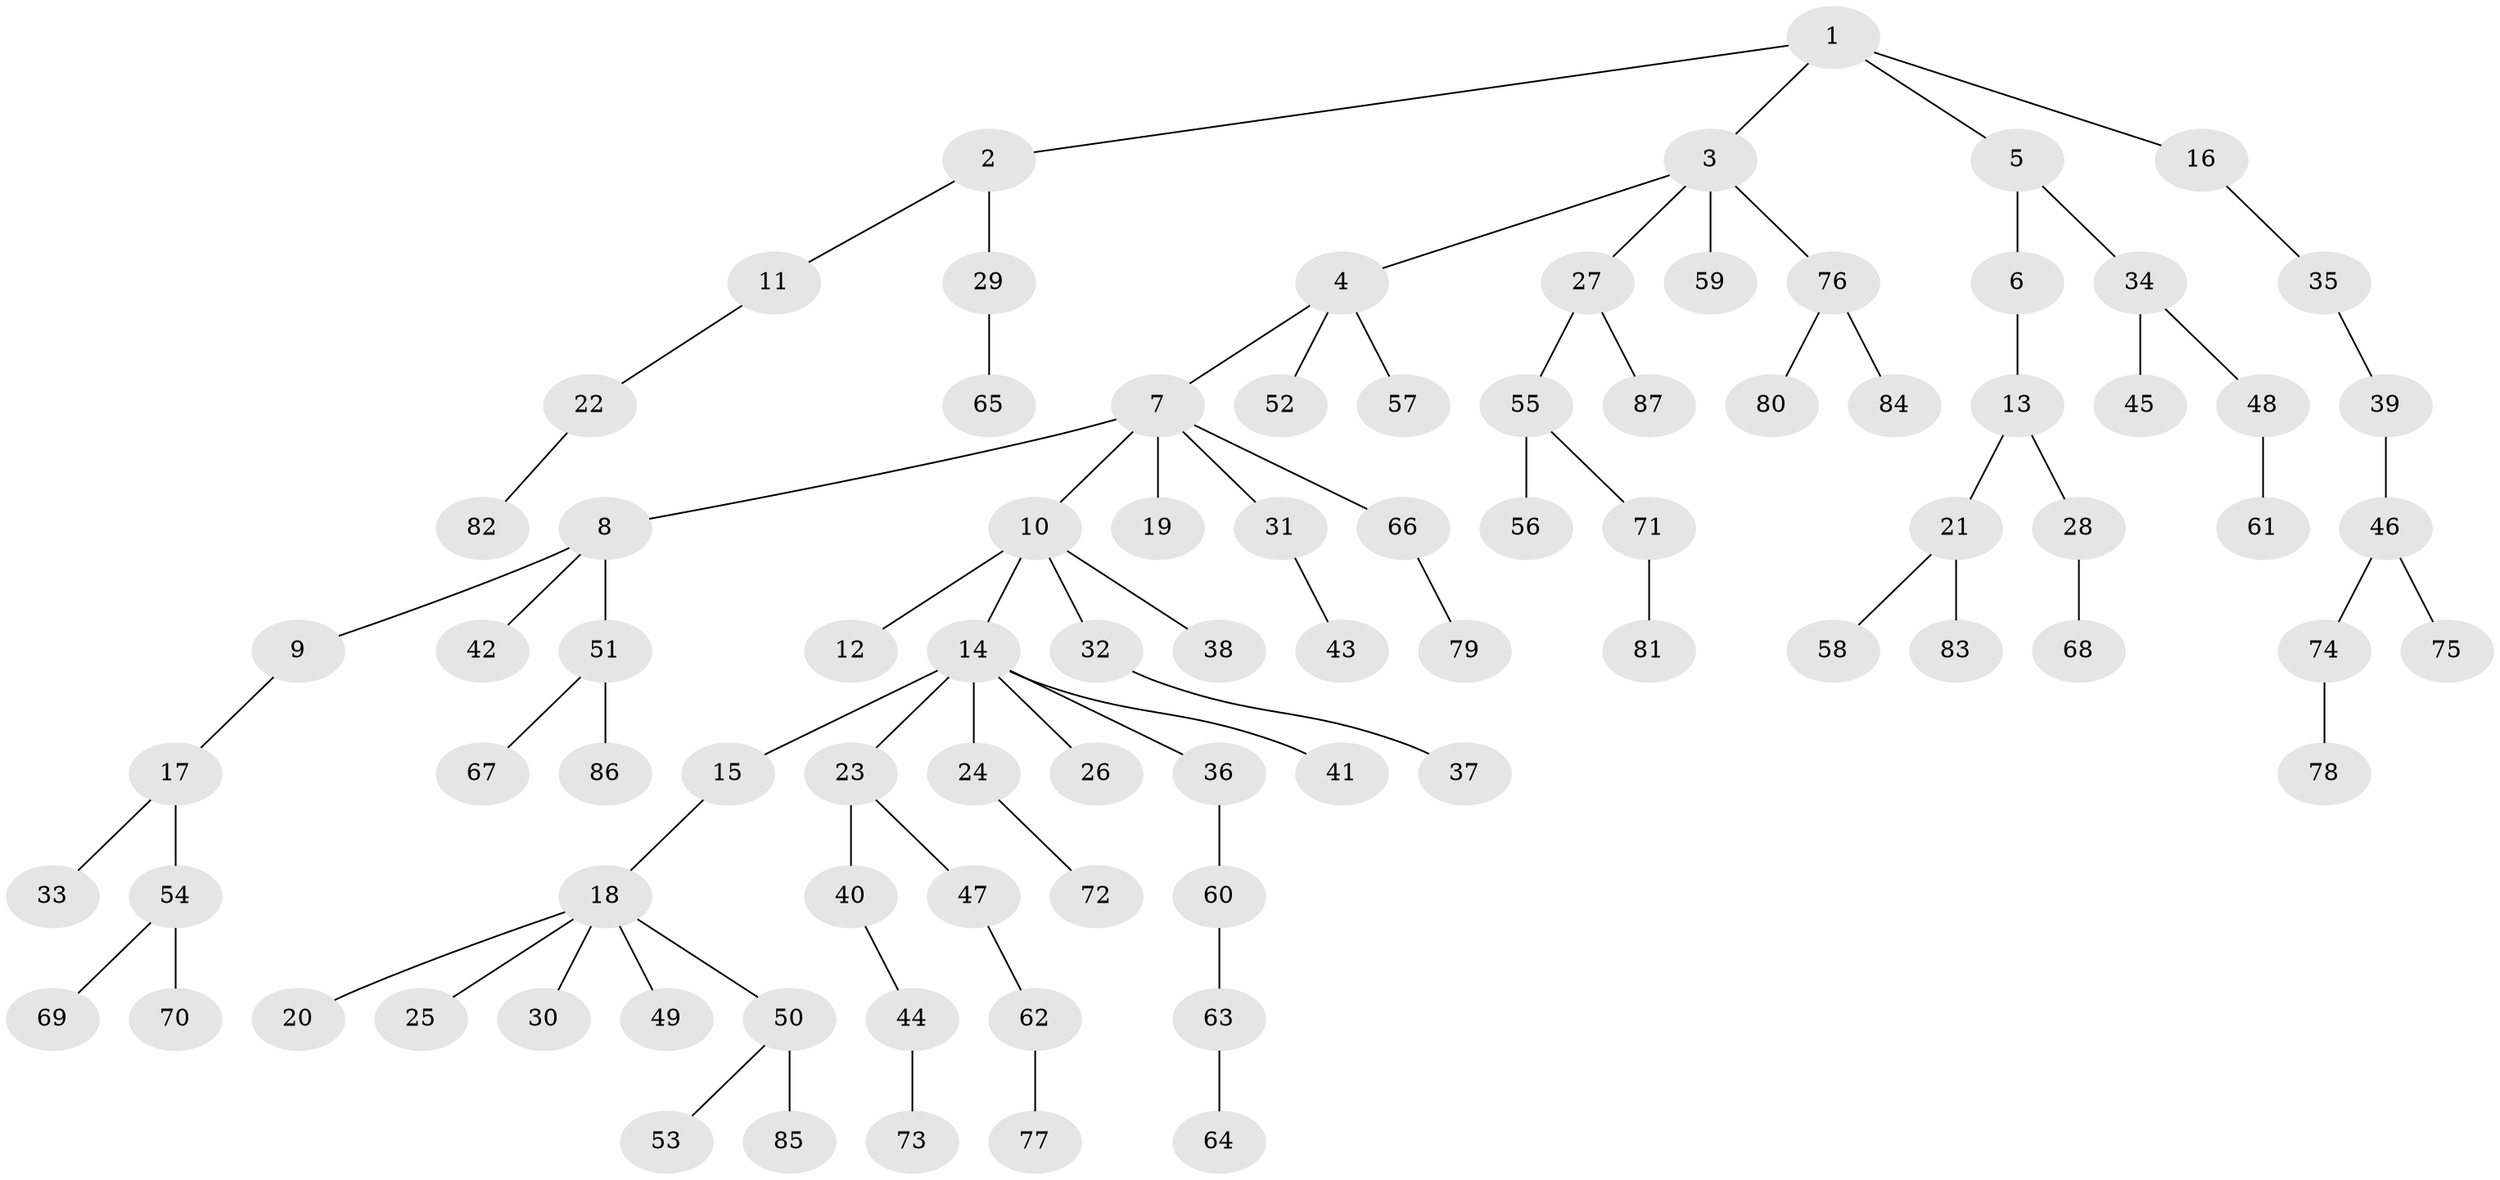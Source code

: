 // original degree distribution, {5: 0.032520325203252036, 3: 0.12195121951219512, 4: 0.06504065040650407, 1: 0.5203252032520326, 6: 0.016260162601626018, 2: 0.22764227642276422, 8: 0.008130081300813009, 7: 0.008130081300813009}
// Generated by graph-tools (version 1.1) at 2025/51/03/04/25 22:51:36]
// undirected, 87 vertices, 86 edges
graph export_dot {
  node [color=gray90,style=filled];
  1;
  2;
  3;
  4;
  5;
  6;
  7;
  8;
  9;
  10;
  11;
  12;
  13;
  14;
  15;
  16;
  17;
  18;
  19;
  20;
  21;
  22;
  23;
  24;
  25;
  26;
  27;
  28;
  29;
  30;
  31;
  32;
  33;
  34;
  35;
  36;
  37;
  38;
  39;
  40;
  41;
  42;
  43;
  44;
  45;
  46;
  47;
  48;
  49;
  50;
  51;
  52;
  53;
  54;
  55;
  56;
  57;
  58;
  59;
  60;
  61;
  62;
  63;
  64;
  65;
  66;
  67;
  68;
  69;
  70;
  71;
  72;
  73;
  74;
  75;
  76;
  77;
  78;
  79;
  80;
  81;
  82;
  83;
  84;
  85;
  86;
  87;
  1 -- 2 [weight=1.0];
  1 -- 3 [weight=1.0];
  1 -- 5 [weight=1.0];
  1 -- 16 [weight=1.0];
  2 -- 11 [weight=1.0];
  2 -- 29 [weight=1.0];
  3 -- 4 [weight=1.0];
  3 -- 27 [weight=1.0];
  3 -- 59 [weight=1.0];
  3 -- 76 [weight=1.0];
  4 -- 7 [weight=1.0];
  4 -- 52 [weight=1.0];
  4 -- 57 [weight=1.0];
  5 -- 6 [weight=1.0];
  5 -- 34 [weight=1.0];
  6 -- 13 [weight=1.0];
  7 -- 8 [weight=1.0];
  7 -- 10 [weight=1.0];
  7 -- 19 [weight=1.0];
  7 -- 31 [weight=1.0];
  7 -- 66 [weight=1.0];
  8 -- 9 [weight=1.0];
  8 -- 42 [weight=1.0];
  8 -- 51 [weight=1.0];
  9 -- 17 [weight=1.0];
  10 -- 12 [weight=1.0];
  10 -- 14 [weight=1.0];
  10 -- 32 [weight=1.0];
  10 -- 38 [weight=1.0];
  11 -- 22 [weight=1.0];
  13 -- 21 [weight=1.0];
  13 -- 28 [weight=1.0];
  14 -- 15 [weight=1.0];
  14 -- 23 [weight=1.0];
  14 -- 24 [weight=1.0];
  14 -- 26 [weight=1.0];
  14 -- 36 [weight=1.0];
  14 -- 41 [weight=1.0];
  15 -- 18 [weight=1.0];
  16 -- 35 [weight=1.0];
  17 -- 33 [weight=1.0];
  17 -- 54 [weight=1.0];
  18 -- 20 [weight=1.0];
  18 -- 25 [weight=1.0];
  18 -- 30 [weight=1.0];
  18 -- 49 [weight=1.0];
  18 -- 50 [weight=1.0];
  21 -- 58 [weight=1.0];
  21 -- 83 [weight=1.0];
  22 -- 82 [weight=1.0];
  23 -- 40 [weight=1.0];
  23 -- 47 [weight=1.0];
  24 -- 72 [weight=1.0];
  27 -- 55 [weight=1.0];
  27 -- 87 [weight=1.0];
  28 -- 68 [weight=1.0];
  29 -- 65 [weight=1.0];
  31 -- 43 [weight=1.0];
  32 -- 37 [weight=1.0];
  34 -- 45 [weight=1.0];
  34 -- 48 [weight=1.0];
  35 -- 39 [weight=1.0];
  36 -- 60 [weight=1.0];
  39 -- 46 [weight=1.0];
  40 -- 44 [weight=1.0];
  44 -- 73 [weight=1.0];
  46 -- 74 [weight=1.0];
  46 -- 75 [weight=1.0];
  47 -- 62 [weight=1.0];
  48 -- 61 [weight=1.0];
  50 -- 53 [weight=1.0];
  50 -- 85 [weight=1.0];
  51 -- 67 [weight=1.0];
  51 -- 86 [weight=1.0];
  54 -- 69 [weight=1.0];
  54 -- 70 [weight=1.0];
  55 -- 56 [weight=1.0];
  55 -- 71 [weight=1.0];
  60 -- 63 [weight=1.0];
  62 -- 77 [weight=1.0];
  63 -- 64 [weight=1.0];
  66 -- 79 [weight=1.0];
  71 -- 81 [weight=1.0];
  74 -- 78 [weight=1.0];
  76 -- 80 [weight=1.0];
  76 -- 84 [weight=1.0];
}
